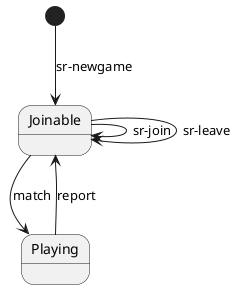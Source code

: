 @startuml

[*] --> Joinable: sr-newgame
Joinable --> Joinable: sr-join
Joinable --> Joinable: sr-leave
Joinable --> Playing: match
Playing --> Joinable: report